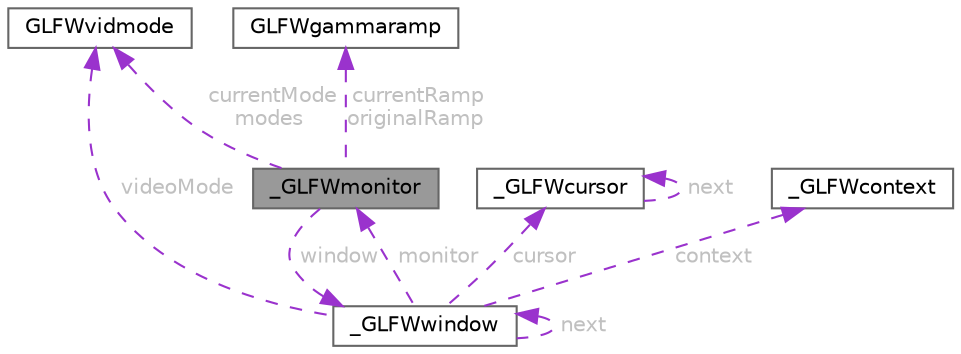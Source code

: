 digraph "_GLFWmonitor"
{
 // LATEX_PDF_SIZE
  bgcolor="transparent";
  edge [fontname=Helvetica,fontsize=10,labelfontname=Helvetica,labelfontsize=10];
  node [fontname=Helvetica,fontsize=10,shape=box,height=0.2,width=0.4];
  Node1 [id="Node000001",label="_GLFWmonitor",height=0.2,width=0.4,color="gray40", fillcolor="grey60", style="filled", fontcolor="black",tooltip=" "];
  Node2 -> Node1 [id="edge1_Node000001_Node000002",dir="back",color="darkorchid3",style="dashed",tooltip=" ",label=" window",fontcolor="grey" ];
  Node2 [id="Node000002",label="_GLFWwindow",height=0.2,width=0.4,color="gray40", fillcolor="white", style="filled",URL="$struct___g_l_f_wwindow.html",tooltip=" "];
  Node2 -> Node2 [id="edge2_Node000002_Node000002",dir="back",color="darkorchid3",style="dashed",tooltip=" ",label=" next",fontcolor="grey" ];
  Node3 -> Node2 [id="edge3_Node000002_Node000003",dir="back",color="darkorchid3",style="dashed",tooltip=" ",label=" videoMode",fontcolor="grey" ];
  Node3 [id="Node000003",label="GLFWvidmode",height=0.2,width=0.4,color="gray40", fillcolor="white", style="filled",URL="$struct_g_l_f_wvidmode.html",tooltip="Video mode type."];
  Node1 -> Node2 [id="edge4_Node000002_Node000001",dir="back",color="darkorchid3",style="dashed",tooltip=" ",label=" monitor",fontcolor="grey" ];
  Node4 -> Node2 [id="edge5_Node000002_Node000004",dir="back",color="darkorchid3",style="dashed",tooltip=" ",label=" cursor",fontcolor="grey" ];
  Node4 [id="Node000004",label="_GLFWcursor",height=0.2,width=0.4,color="gray40", fillcolor="white", style="filled",URL="$struct___g_l_f_wcursor.html",tooltip=" "];
  Node4 -> Node4 [id="edge6_Node000004_Node000004",dir="back",color="darkorchid3",style="dashed",tooltip=" ",label=" next",fontcolor="grey" ];
  Node5 -> Node2 [id="edge7_Node000002_Node000005",dir="back",color="darkorchid3",style="dashed",tooltip=" ",label=" context",fontcolor="grey" ];
  Node5 [id="Node000005",label="_GLFWcontext",height=0.2,width=0.4,color="gray40", fillcolor="white", style="filled",URL="$struct___g_l_f_wcontext.html",tooltip=" "];
  Node3 -> Node1 [id="edge8_Node000001_Node000003",dir="back",color="darkorchid3",style="dashed",tooltip=" ",label=" currentMode\nmodes",fontcolor="grey" ];
  Node6 -> Node1 [id="edge9_Node000001_Node000006",dir="back",color="darkorchid3",style="dashed",tooltip=" ",label=" currentRamp\noriginalRamp",fontcolor="grey" ];
  Node6 [id="Node000006",label="GLFWgammaramp",height=0.2,width=0.4,color="gray40", fillcolor="white", style="filled",URL="$struct_g_l_f_wgammaramp.html",tooltip="Gamma ramp."];
}
